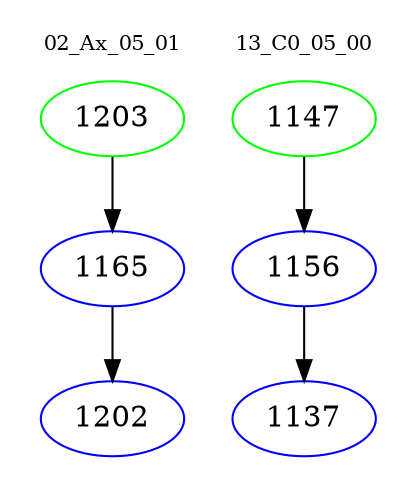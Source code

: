 digraph{
subgraph cluster_0 {
color = white
label = "02_Ax_05_01";
fontsize=10;
T0_1203 [label="1203", color="green"]
T0_1203 -> T0_1165 [color="black"]
T0_1165 [label="1165", color="blue"]
T0_1165 -> T0_1202 [color="black"]
T0_1202 [label="1202", color="blue"]
}
subgraph cluster_1 {
color = white
label = "13_C0_05_00";
fontsize=10;
T1_1147 [label="1147", color="green"]
T1_1147 -> T1_1156 [color="black"]
T1_1156 [label="1156", color="blue"]
T1_1156 -> T1_1137 [color="black"]
T1_1137 [label="1137", color="blue"]
}
}
